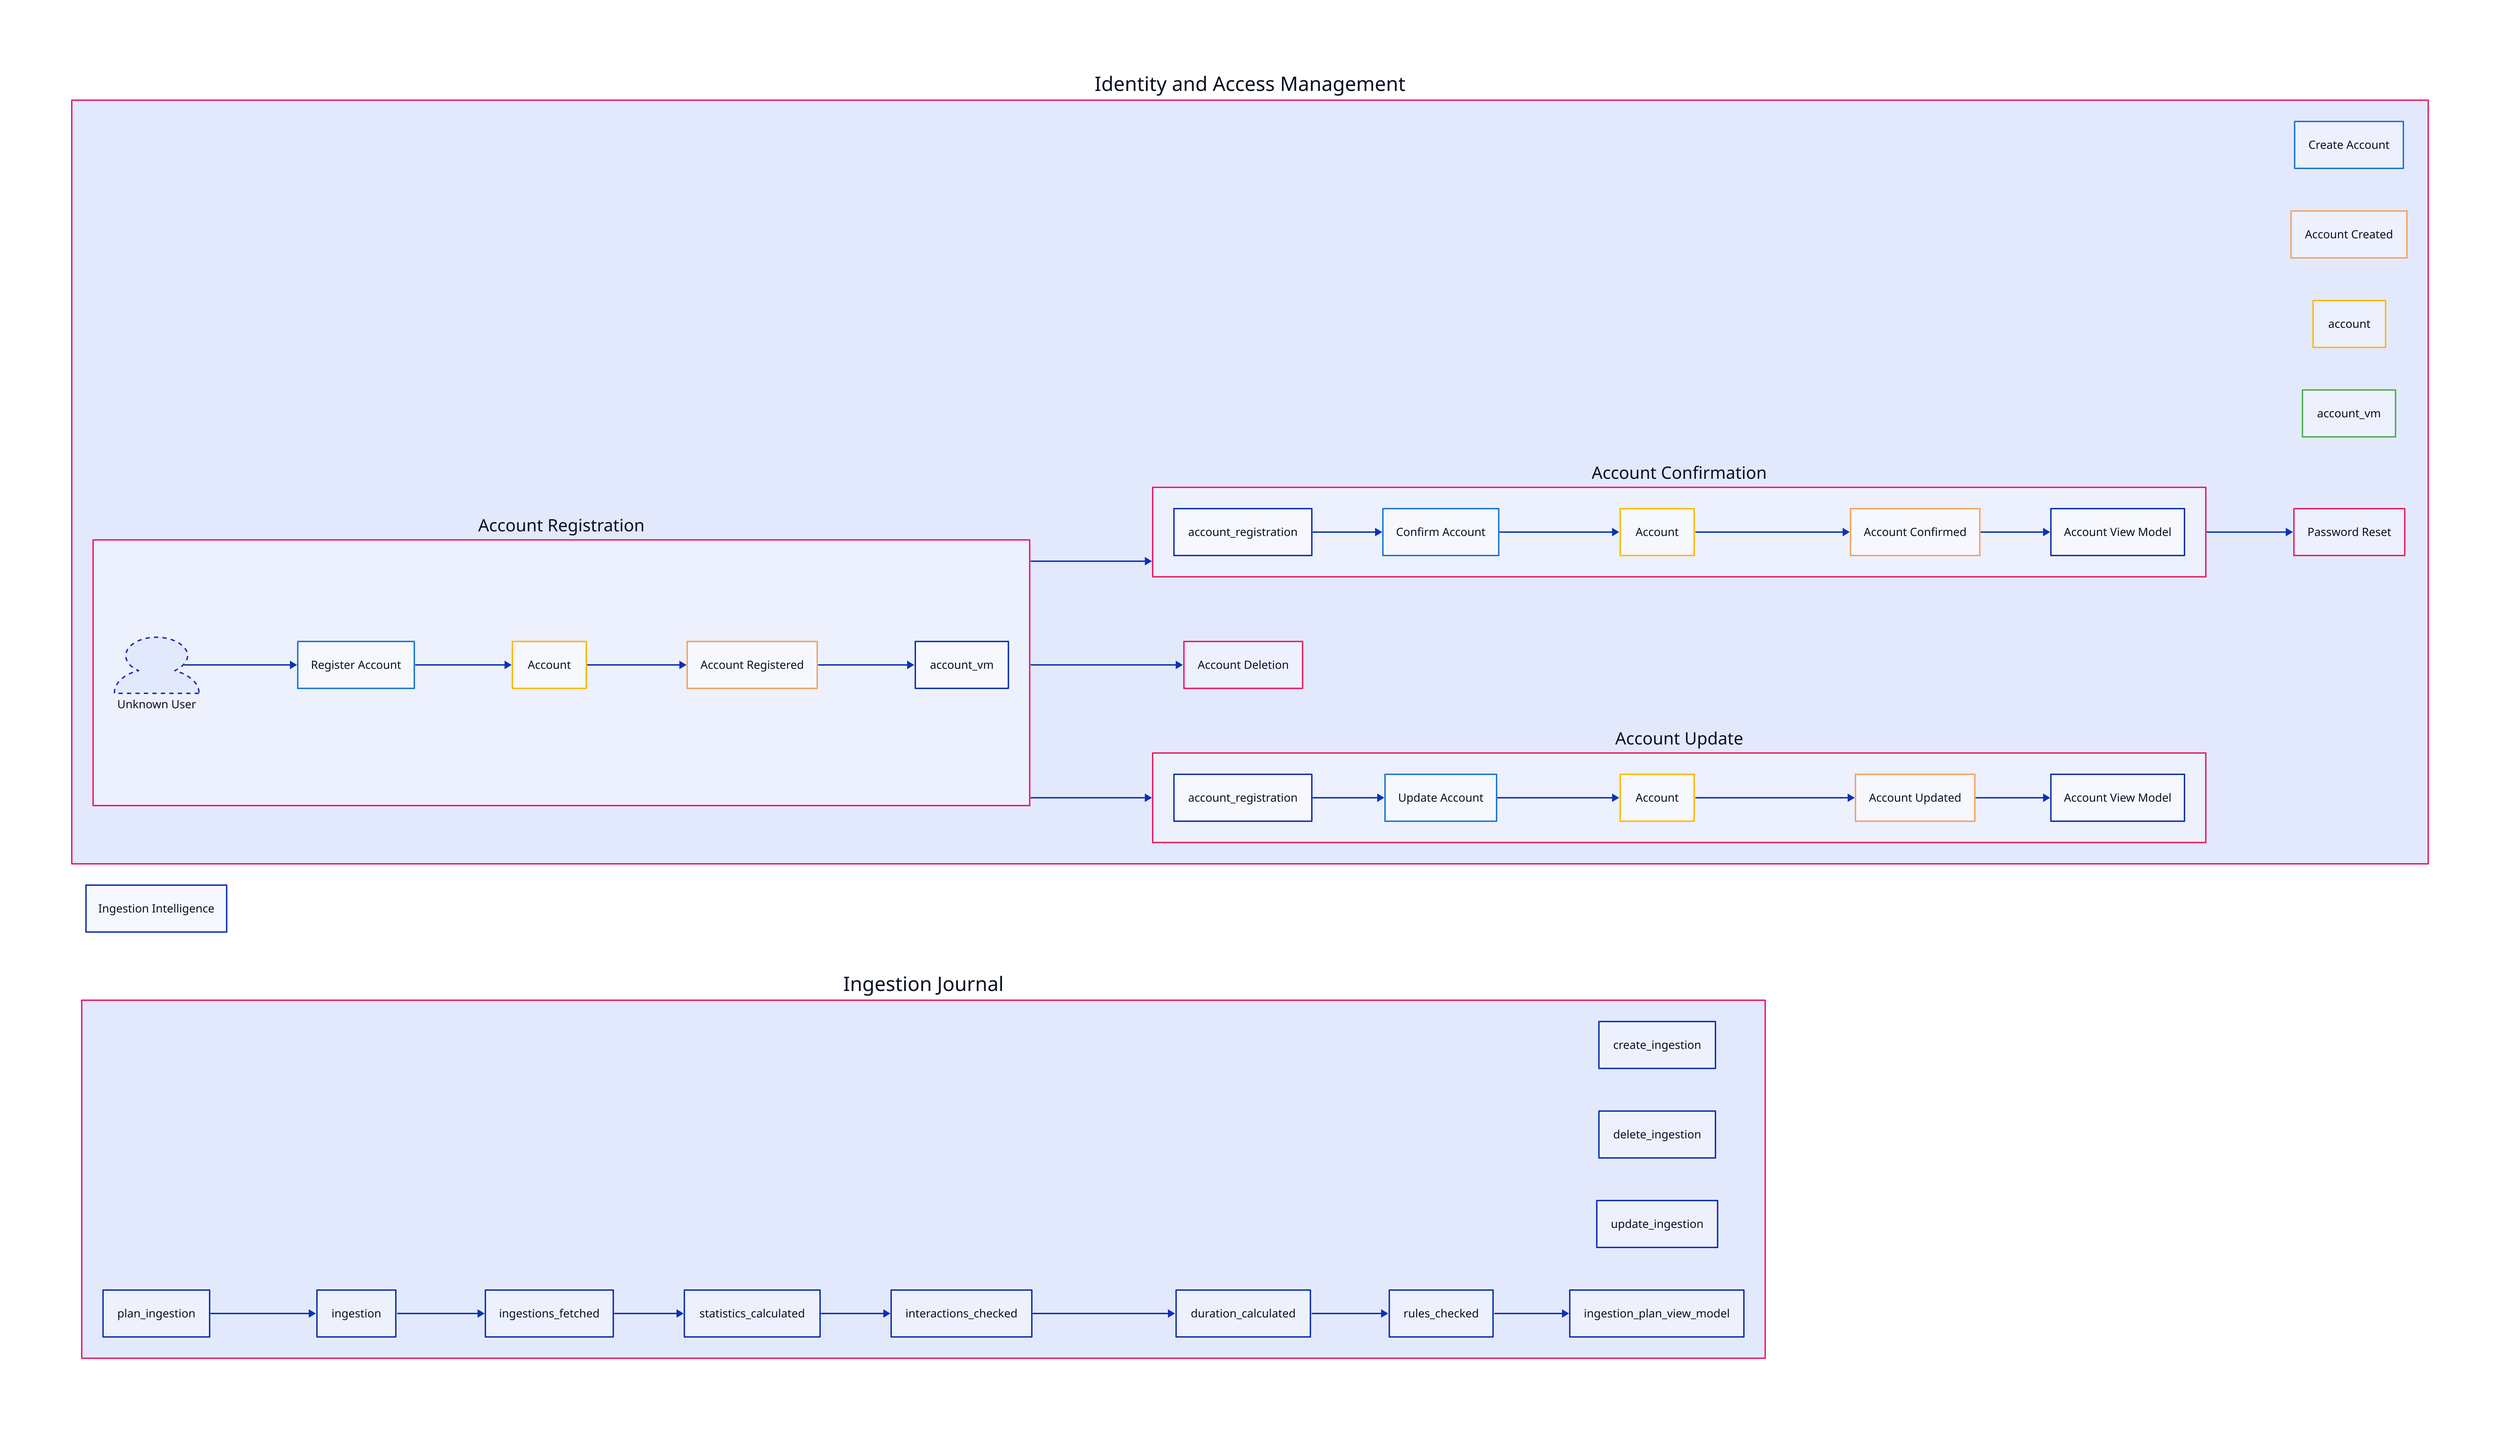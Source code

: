# Event	#F26419
# Command	#1976D2
# Aggregate	#FFB703
# Bounded Context	#E91E63
# Timeline	#607D8B
# Actor/Role	#9C27B0
# Read Model	#4CAF50
# Policy	#F48FB1
# External System	#757575

direction: right

vars: {
  name: Joe
  colors: {
    primary: "#065535"
    command: "#1976D2"
    event: "#F26419"
    aggregate: "#FFB703"
    bounded_context: "#E91E63"
    timeline: "#607D8B"
    actor_role: "#9C27B0"
    read_model: "#4CAF50"
    policy: "#F48FB1"
    external_system: "#757575"
  }
}

classes: {
  base: {
    style: {
      border-radius: 4
      shadow: true
    }
  }
  command: {
    style.stroke: ${colors.command}
  }
  actor: {
    shape: person
    style.stroke-dash: 3
  }
  event: {
    style.stroke: ${colors.event}
  }
  aggregate: {
    style.stroke: ${colors.aggregate}
  }
  bounded_context: {
    style.stroke: ${colors.bounded_context}
  }
  timeline: {
    style.stroke: ${colors.timeline}
  }
  med: {
    width: 200
    height: 200
    style.font-size: 24
  }
  large: {
    width: 300
    height: 300
    style.font-size: 28
  }
  xlarge: {
    width: 400
    height: 400
    style.font-size: 32
  }
  person: {
    shape: person
    style.stroke-dash: 3
  }
}

identity_and_access_management: {
  label: "Identity and Access Management"
  style.stroke: "#E91E63"

  # Commands
  create_account: {
    label: "Create Account"
    class: command
  }

  # Events
  account_created: {
    label: "Account Created"
    style.stroke: "#f4a261"
  }

  account_created
  account_created.style.stroke: "#f4a261"

  create_account
  create_account.style.stroke: "#1976D2"

  account
  account.style.stroke: "#FFB703"

  account_vm
  account_vm.style.stroke: "#4CAF50"

  account_registration: {
    label: "Account Registration"
    style.stroke: "#E91E63"

    register_account: {
      label: "Register Account"
      class: command
    }

    account_registered: {
      label: "Account Registered"
      style.stroke: "#f4a261"
    }

    account: {
      label: "Account"
      class: aggregate
    }

    unknown_user: {
      label: "Unknown User"
      class: actor
    }

    unknown_user -> register_account -> account -> account_registered -> account_vm
  }

  account_confirmation: {
    label: "Account Confirmation"
    style.stroke: "#E91E63"

    confirm_account: {
      label: "Confirm Account"
      class: command
    }

    account_confirmed: {
      label: "Account Confirmed"
      style.stroke: "#f4a261"
    }

    account: {
      label: "Account"
      class: aggregate
    }

    account_view_model: {
      label: "Account View Model"
      class: read_model
    }

    account_registration -> confirm_account -> account -> account_confirmed -> account_view_model
  }

  account_deletion: {
    label: "Account Deletion"
    style.stroke: "#E91E63"
  }

  password_reset: {
    label: "Password Reset"
    style.stroke: "#E91E63"
  }

  account_update: {
    label: "Account Update"
    style.stroke: "#E91E63"

    update_account: {
      label: "Update Account"
      class: command
    }

    account_updated: {
      label: "Account Updated"
      style.stroke: "#f4a261"
    }

    account: {
      label: "Account"
      class: aggregate
    }

    account_view_model: {
      label: "Account View Model"
      class: read_model
    }

    account_registration -> update_account -> account -> account_updated -> account_view_model
  }

  account_registration -> account_confirmation
  account_registration -> account_deletion
  account_confirmation -> password_reset
  account_registration -> account_update
}

ingestion_journal: {
  label: "Ingestion Journal"
  style.stroke: "#E91E63"

  create_ingestion
  delete_ingestion
  update_ingestion
  plan_ingestion

  plan_ingestion -> ingestion -> ingestions_fetched -> statistics_calculated -> interactions_checked -> duration_calculated -> rules_checked -> ingestion_plan_view_model
}

# Ingestion Intelligence is a component dedicated to the analysis of the data
# contained in the ingestions journals to predict and avoid harm potential.
# This is also intented to calculate and visualize statistics about the
# interactions between the users and the system.
ingestion_intelligence: {
  label: "Ingestion Intelligence"

  # TODO: Average ingestions
  # TODO: Average dosages
  # TODO: Most common effects
  # TODO: Most common side-effects
}
